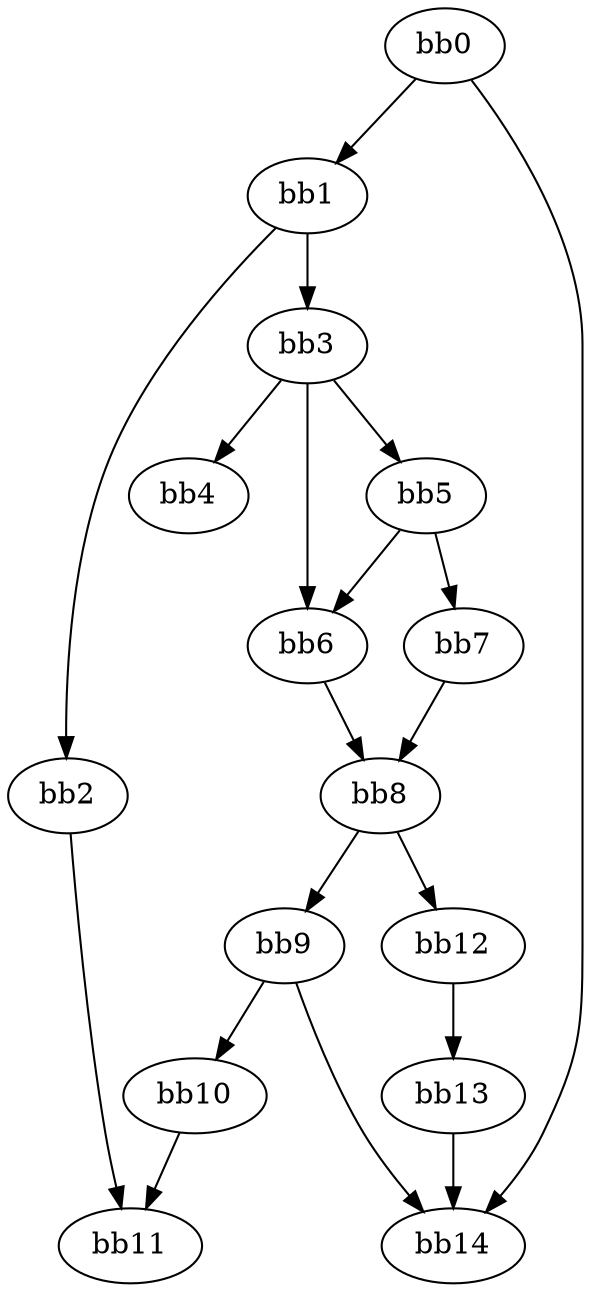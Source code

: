 digraph {
    0 [ label = "bb0\l" ]
    1 [ label = "bb1\l" ]
    2 [ label = "bb2\l" ]
    3 [ label = "bb3\l" ]
    4 [ label = "bb4\l" ]
    5 [ label = "bb5\l" ]
    6 [ label = "bb6\l" ]
    7 [ label = "bb7\l" ]
    8 [ label = "bb8\l" ]
    9 [ label = "bb9\l" ]
    10 [ label = "bb10\l" ]
    11 [ label = "bb11\l" ]
    12 [ label = "bb12\l" ]
    13 [ label = "bb13\l" ]
    14 [ label = "bb14\l" ]
    0 -> 1 [ ]
    0 -> 14 [ ]
    1 -> 2 [ ]
    1 -> 3 [ ]
    2 -> 11 [ ]
    3 -> 4 [ ]
    3 -> 5 [ ]
    3 -> 6 [ ]
    5 -> 6 [ ]
    5 -> 7 [ ]
    6 -> 8 [ ]
    7 -> 8 [ ]
    8 -> 9 [ ]
    8 -> 12 [ ]
    9 -> 10 [ ]
    9 -> 14 [ ]
    10 -> 11 [ ]
    12 -> 13 [ ]
    13 -> 14 [ ]
}

